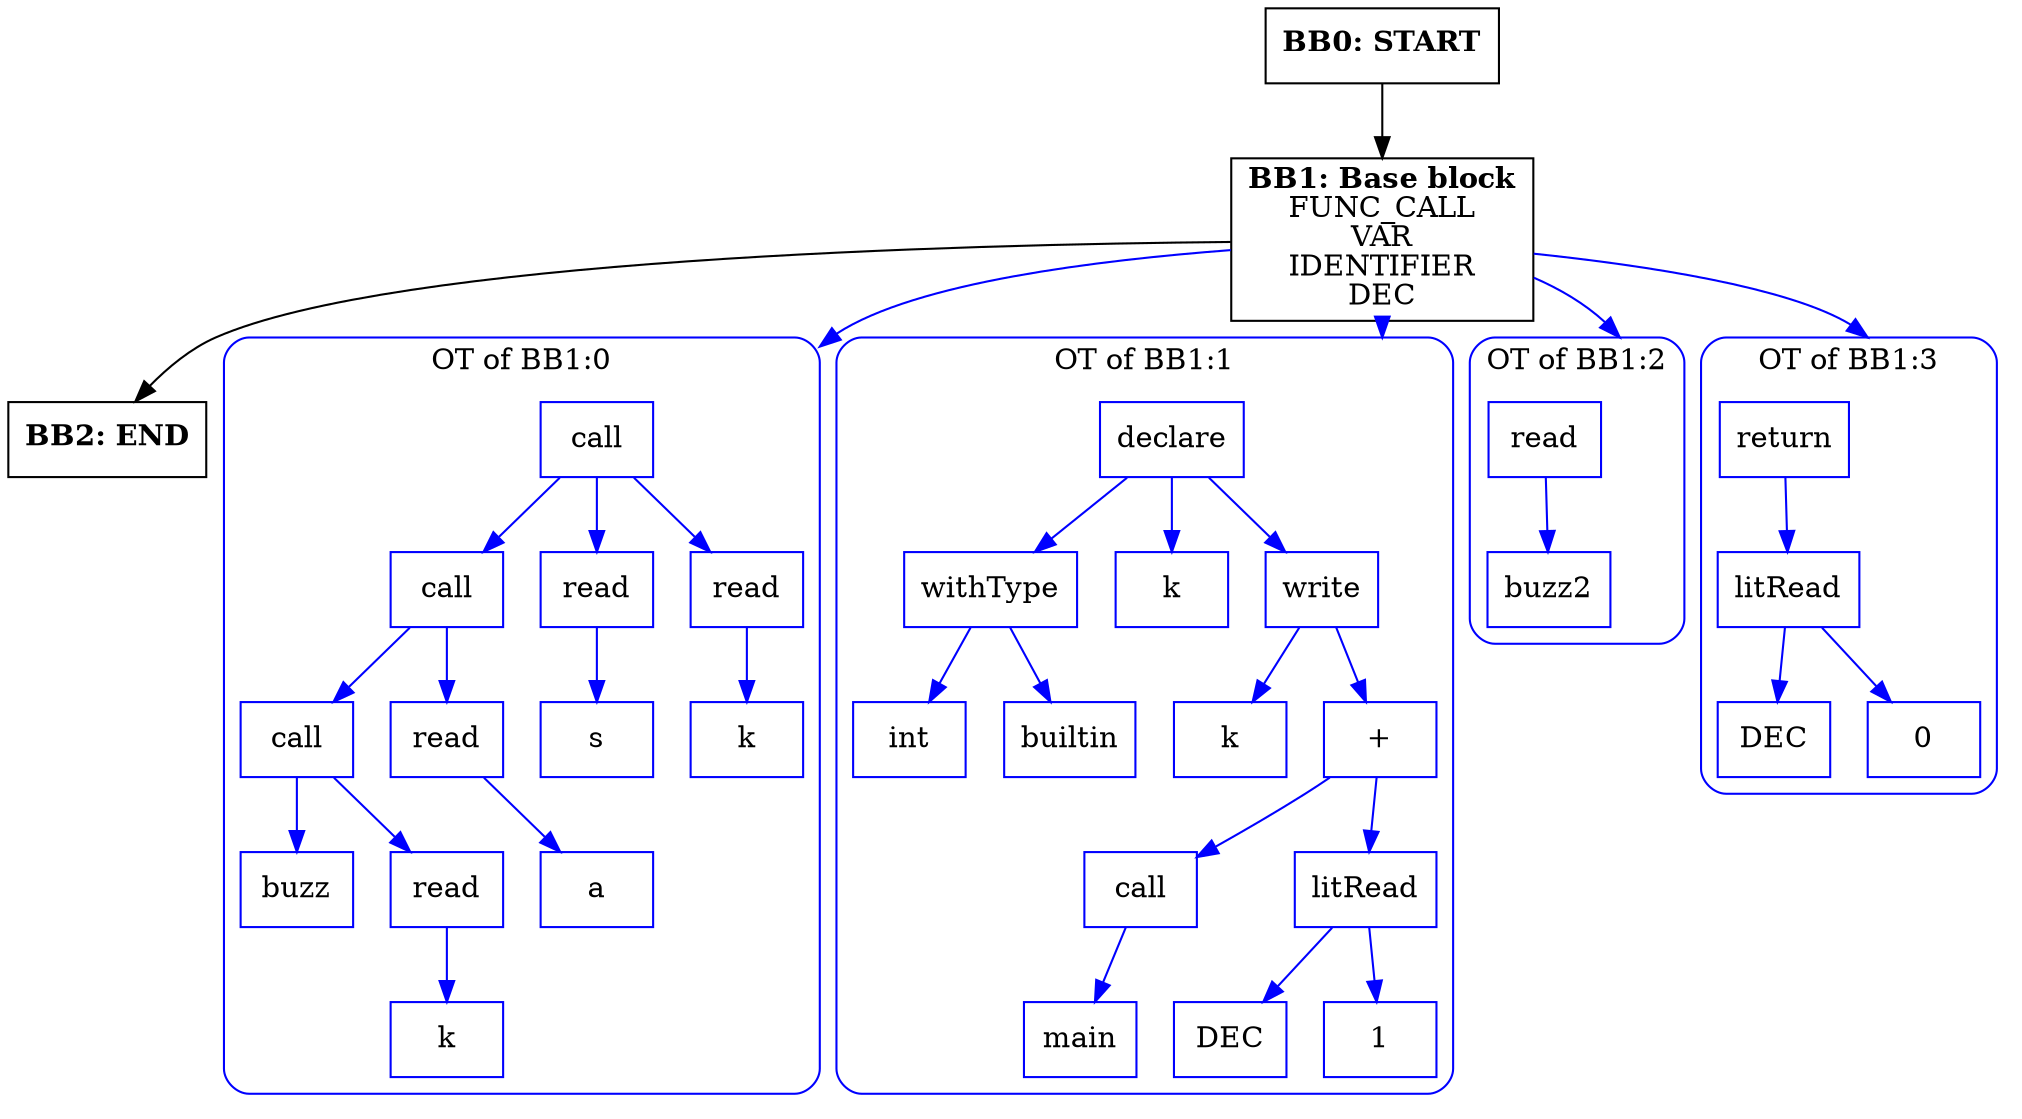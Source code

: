 digraph CFG {
    compound=true;
    graph [splines=true];
    node [shape=rectangle];

    BB2 [label=<<B>BB2: END</B><BR ALIGN="CENTER"/>>];
    BB1 [label=<<B>BB1: Base block</B><BR ALIGN="CENTER"/>FUNC_CALL<BR ALIGN="CENTER"/>VAR<BR ALIGN="CENTER"/>IDENTIFIER<BR ALIGN="CENTER"/>DEC<BR ALIGN="CENTER"/>>];
    subgraph cluster_instruction0 {
        label = "OT of BB1:0";
        style=rounded;
        color=blue;
        entry0 [shape=point, style=invis];
        node0 [label="call", color=blue];
        node1 [label="call", color=blue];
        node2 [label="call", color=blue];
        node3 [label="buzz", color=blue];
        node2 -> node3[color=blue];
        node4 [label="read", color=blue];
        node5 [label="k", color=blue];
        node4 -> node5[color=blue];
        node2 -> node4[color=blue];
        node1 -> node2[color=blue];
        node6 [label="read", color=blue];
        node7 [label="a", color=blue];
        node6 -> node7[color=blue];
        node1 -> node6[color=blue];
        node0 -> node1[color=blue];
        node8 [label="read", color=blue];
        node9 [label="s", color=blue];
        node8 -> node9[color=blue];
        node0 -> node8[color=blue];
        node10 [label="read", color=blue];
        node11 [label="k", color=blue];
        node10 -> node11[color=blue];
        node0 -> node10[color=blue];
    }
    BB1 -> entry0 [lhead=cluster_instruction0, color=blue];
    subgraph cluster_instruction1 {
        label = "OT of BB1:1";
        style=rounded;
        color=blue;
        entry1 [shape=point, style=invis];
        node12 [label="declare", color=blue];
        node13 [label="withType", color=blue];
        node14 [label="int", color=blue];
        node13 -> node14[color=blue];
        node15 [label="builtin", color=blue];
        node13 -> node15[color=blue];
        node12 -> node13[color=blue];
        node16 [label="k", color=blue];
        node12 -> node16[color=blue];
        node17 [label="write", color=blue];
        node18 [label="k", color=blue];
        node17 -> node18[color=blue];
        node19 [label="+", color=blue];
        node20 [label="call", color=blue];
        node21 [label="main", color=blue];
        node20 -> node21[color=blue];
        node19 -> node20[color=blue];
        node22 [label="litRead", color=blue];
        node23 [label="DEC", color=blue];
        node22 -> node23[color=blue];
        node24 [label="1", color=blue];
        node22 -> node24[color=blue];
        node19 -> node22[color=blue];
        node17 -> node19[color=blue];
        node12 -> node17[color=blue];
    }
    BB1 -> entry1 [lhead=cluster_instruction1, color=blue];
    subgraph cluster_instruction2 {
        label = "OT of BB1:2";
        style=rounded;
        color=blue;
        entry2 [shape=point, style=invis];
        node25 [label="read", color=blue];
        node26 [label="buzz2", color=blue];
        node25 -> node26[color=blue];
    }
    BB1 -> entry2 [lhead=cluster_instruction2, color=blue];
    subgraph cluster_instruction3 {
        label = "OT of BB1:3";
        style=rounded;
        color=blue;
        entry3 [shape=point, style=invis];
        node27 [label="return", color=blue];
        node28 [label="litRead", color=blue];
        node29 [label="DEC", color=blue];
        node28 -> node29[color=blue];
        node30 [label="0", color=blue];
        node28 -> node30[color=blue];
        node27 -> node28[color=blue];
    }
    BB1 -> entry3 [lhead=cluster_instruction3, color=blue];
    BB0 [label=<<B>BB0: START</B><BR ALIGN="CENTER"/>>];

    BB1 -> BB2;
    BB0 -> BB1;
}
